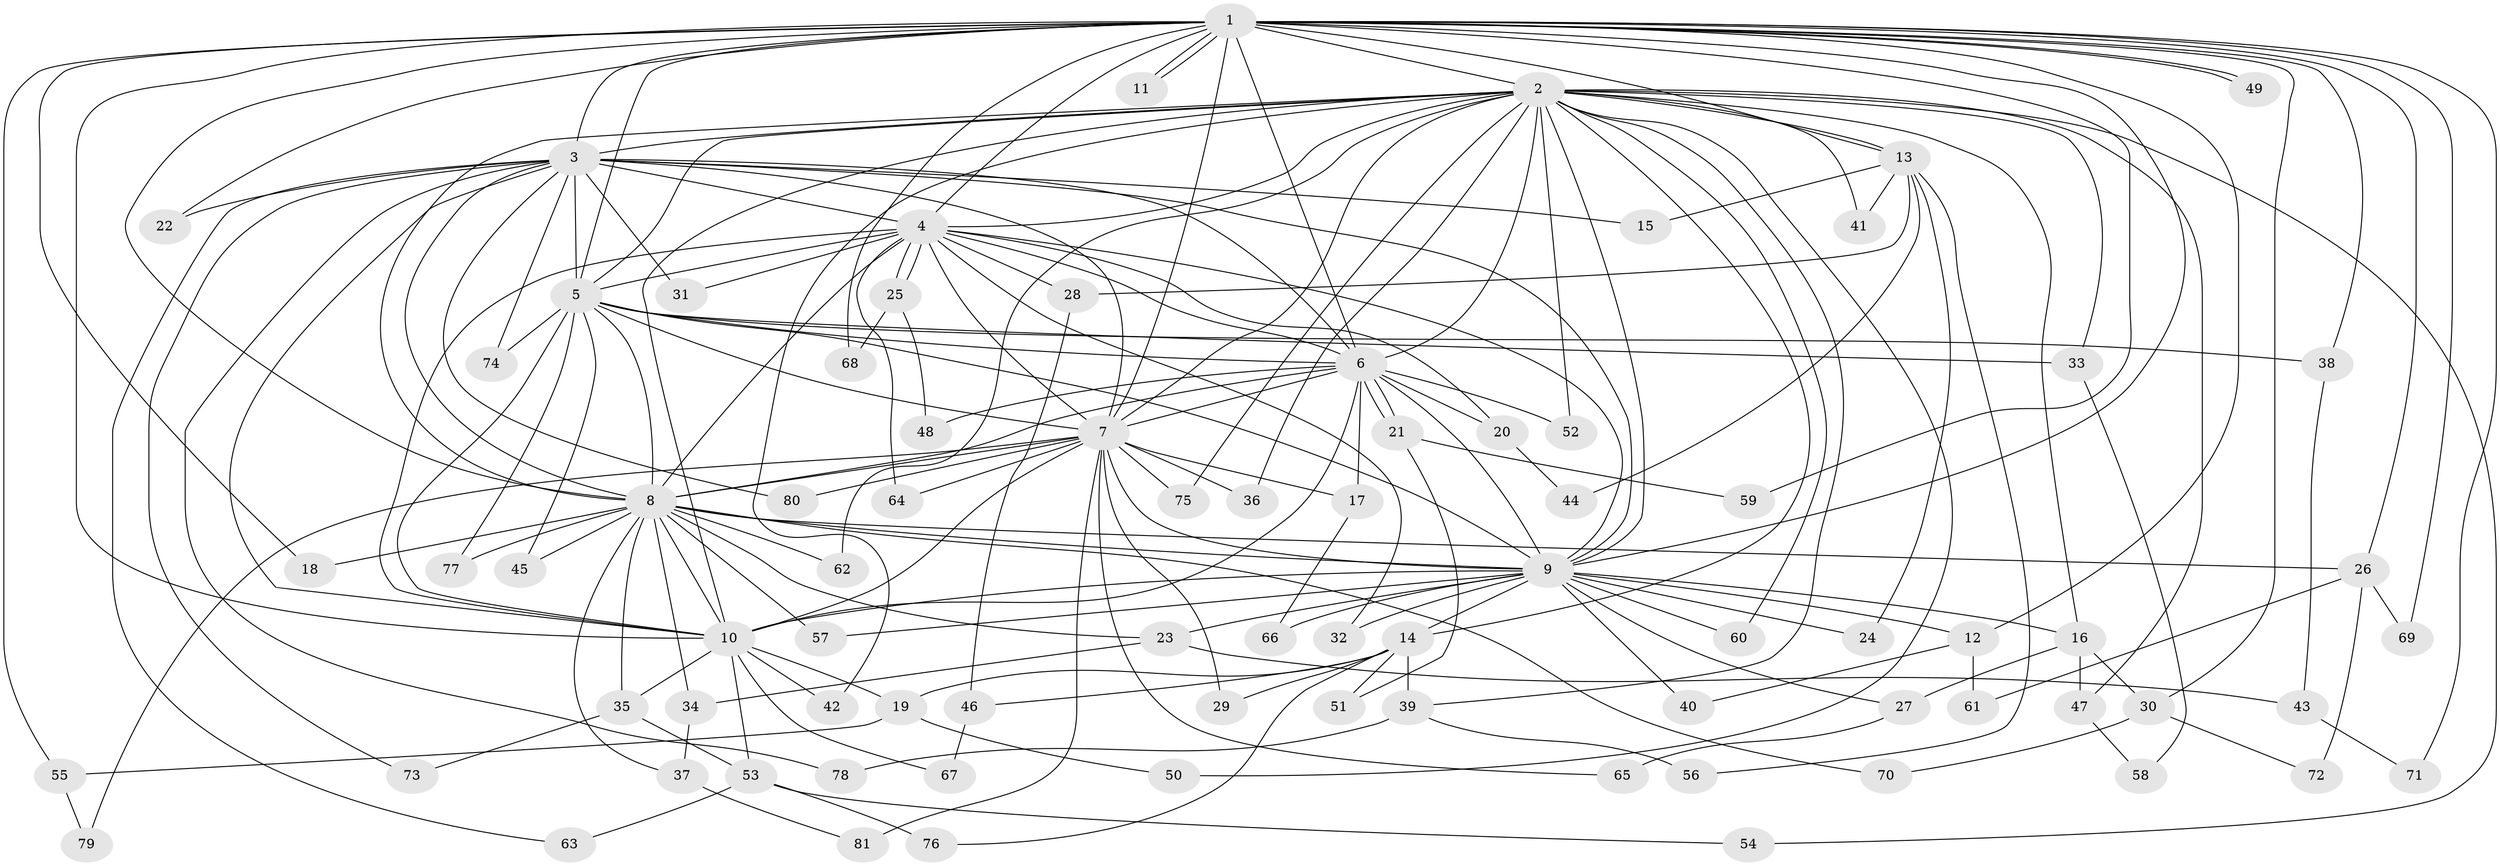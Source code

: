 // Generated by graph-tools (version 1.1) at 2025/01/03/09/25 03:01:16]
// undirected, 81 vertices, 187 edges
graph export_dot {
graph [start="1"]
  node [color=gray90,style=filled];
  1;
  2;
  3;
  4;
  5;
  6;
  7;
  8;
  9;
  10;
  11;
  12;
  13;
  14;
  15;
  16;
  17;
  18;
  19;
  20;
  21;
  22;
  23;
  24;
  25;
  26;
  27;
  28;
  29;
  30;
  31;
  32;
  33;
  34;
  35;
  36;
  37;
  38;
  39;
  40;
  41;
  42;
  43;
  44;
  45;
  46;
  47;
  48;
  49;
  50;
  51;
  52;
  53;
  54;
  55;
  56;
  57;
  58;
  59;
  60;
  61;
  62;
  63;
  64;
  65;
  66;
  67;
  68;
  69;
  70;
  71;
  72;
  73;
  74;
  75;
  76;
  77;
  78;
  79;
  80;
  81;
  1 -- 2;
  1 -- 3;
  1 -- 4;
  1 -- 5;
  1 -- 6;
  1 -- 7;
  1 -- 8;
  1 -- 9;
  1 -- 10;
  1 -- 11;
  1 -- 11;
  1 -- 12;
  1 -- 13;
  1 -- 18;
  1 -- 22;
  1 -- 26;
  1 -- 30;
  1 -- 38;
  1 -- 49;
  1 -- 49;
  1 -- 55;
  1 -- 59;
  1 -- 68;
  1 -- 69;
  1 -- 71;
  2 -- 3;
  2 -- 4;
  2 -- 5;
  2 -- 6;
  2 -- 7;
  2 -- 8;
  2 -- 9;
  2 -- 10;
  2 -- 13;
  2 -- 14;
  2 -- 16;
  2 -- 33;
  2 -- 36;
  2 -- 39;
  2 -- 41;
  2 -- 42;
  2 -- 47;
  2 -- 50;
  2 -- 52;
  2 -- 54;
  2 -- 60;
  2 -- 62;
  2 -- 75;
  3 -- 4;
  3 -- 5;
  3 -- 6;
  3 -- 7;
  3 -- 8;
  3 -- 9;
  3 -- 10;
  3 -- 15;
  3 -- 22;
  3 -- 31;
  3 -- 63;
  3 -- 73;
  3 -- 74;
  3 -- 78;
  3 -- 80;
  4 -- 5;
  4 -- 6;
  4 -- 7;
  4 -- 8;
  4 -- 9;
  4 -- 10;
  4 -- 20;
  4 -- 25;
  4 -- 25;
  4 -- 28;
  4 -- 31;
  4 -- 32;
  4 -- 64;
  5 -- 6;
  5 -- 7;
  5 -- 8;
  5 -- 9;
  5 -- 10;
  5 -- 33;
  5 -- 38;
  5 -- 45;
  5 -- 74;
  5 -- 77;
  6 -- 7;
  6 -- 8;
  6 -- 9;
  6 -- 10;
  6 -- 17;
  6 -- 20;
  6 -- 21;
  6 -- 21;
  6 -- 48;
  6 -- 52;
  7 -- 8;
  7 -- 9;
  7 -- 10;
  7 -- 17;
  7 -- 29;
  7 -- 36;
  7 -- 64;
  7 -- 65;
  7 -- 75;
  7 -- 79;
  7 -- 80;
  7 -- 81;
  8 -- 9;
  8 -- 10;
  8 -- 18;
  8 -- 23;
  8 -- 26;
  8 -- 34;
  8 -- 35;
  8 -- 37;
  8 -- 45;
  8 -- 57;
  8 -- 62;
  8 -- 70;
  8 -- 77;
  9 -- 10;
  9 -- 12;
  9 -- 14;
  9 -- 16;
  9 -- 23;
  9 -- 24;
  9 -- 27;
  9 -- 32;
  9 -- 40;
  9 -- 57;
  9 -- 60;
  9 -- 66;
  10 -- 19;
  10 -- 35;
  10 -- 42;
  10 -- 53;
  10 -- 67;
  12 -- 40;
  12 -- 61;
  13 -- 15;
  13 -- 24;
  13 -- 28;
  13 -- 41;
  13 -- 44;
  13 -- 56;
  14 -- 19;
  14 -- 29;
  14 -- 39;
  14 -- 46;
  14 -- 51;
  14 -- 76;
  16 -- 27;
  16 -- 30;
  16 -- 47;
  17 -- 66;
  19 -- 50;
  19 -- 55;
  20 -- 44;
  21 -- 51;
  21 -- 59;
  23 -- 34;
  23 -- 43;
  25 -- 48;
  25 -- 68;
  26 -- 61;
  26 -- 69;
  26 -- 72;
  27 -- 65;
  28 -- 46;
  30 -- 70;
  30 -- 72;
  33 -- 58;
  34 -- 37;
  35 -- 53;
  35 -- 73;
  37 -- 81;
  38 -- 43;
  39 -- 56;
  39 -- 78;
  43 -- 71;
  46 -- 67;
  47 -- 58;
  53 -- 54;
  53 -- 63;
  53 -- 76;
  55 -- 79;
}
